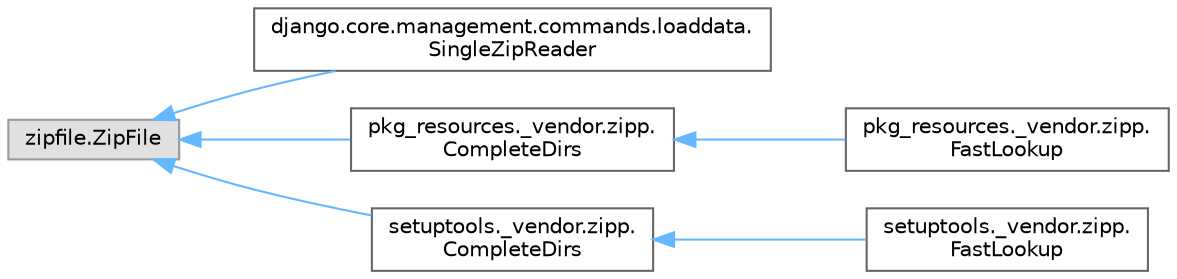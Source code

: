 digraph "Graphical Class Hierarchy"
{
 // LATEX_PDF_SIZE
  bgcolor="transparent";
  edge [fontname=Helvetica,fontsize=10,labelfontname=Helvetica,labelfontsize=10];
  node [fontname=Helvetica,fontsize=10,shape=box,height=0.2,width=0.4];
  rankdir="LR";
  Node0 [id="Node000000",label="zipfile.ZipFile",height=0.2,width=0.4,color="grey60", fillcolor="#E0E0E0", style="filled",tooltip=" "];
  Node0 -> Node1 [id="edge4389_Node000000_Node000001",dir="back",color="steelblue1",style="solid",tooltip=" "];
  Node1 [id="Node000001",label="django.core.management.commands.loaddata.\lSingleZipReader",height=0.2,width=0.4,color="grey40", fillcolor="white", style="filled",URL="$classdjango_1_1core_1_1management_1_1commands_1_1loaddata_1_1_single_zip_reader.html",tooltip=" "];
  Node0 -> Node2 [id="edge4390_Node000000_Node000002",dir="back",color="steelblue1",style="solid",tooltip=" "];
  Node2 [id="Node000002",label="pkg_resources._vendor.zipp.\lCompleteDirs",height=0.2,width=0.4,color="grey40", fillcolor="white", style="filled",URL="$classpkg__resources_1_1__vendor_1_1zipp_1_1_complete_dirs.html",tooltip=" "];
  Node2 -> Node3 [id="edge4391_Node000002_Node000003",dir="back",color="steelblue1",style="solid",tooltip=" "];
  Node3 [id="Node000003",label="pkg_resources._vendor.zipp.\lFastLookup",height=0.2,width=0.4,color="grey40", fillcolor="white", style="filled",URL="$classpkg__resources_1_1__vendor_1_1zipp_1_1_fast_lookup.html",tooltip=" "];
  Node0 -> Node4 [id="edge4392_Node000000_Node000004",dir="back",color="steelblue1",style="solid",tooltip=" "];
  Node4 [id="Node000004",label="setuptools._vendor.zipp.\lCompleteDirs",height=0.2,width=0.4,color="grey40", fillcolor="white", style="filled",URL="$classsetuptools_1_1__vendor_1_1zipp_1_1_complete_dirs.html",tooltip=" "];
  Node4 -> Node5 [id="edge4393_Node000004_Node000005",dir="back",color="steelblue1",style="solid",tooltip=" "];
  Node5 [id="Node000005",label="setuptools._vendor.zipp.\lFastLookup",height=0.2,width=0.4,color="grey40", fillcolor="white", style="filled",URL="$classsetuptools_1_1__vendor_1_1zipp_1_1_fast_lookup.html",tooltip=" "];
}
